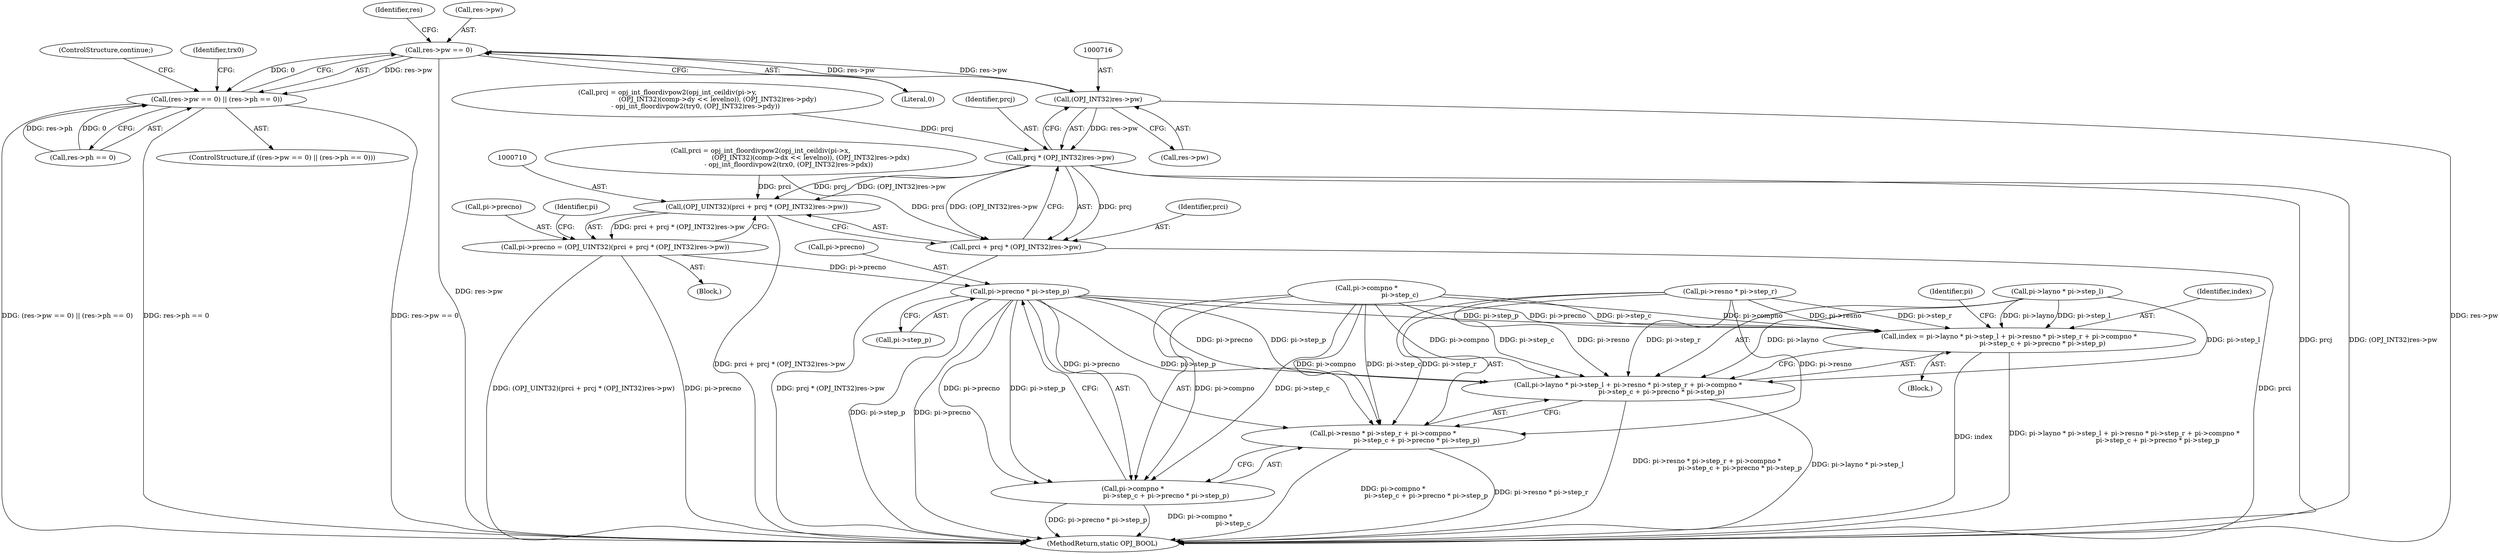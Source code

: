 digraph "0_openjpeg_d27ccf01c68a31ad62b33d2dc1ba2bb1eeaafe7b@pointer" {
"1000629" [label="(Call,res->pw == 0)"];
"1000715" [label="(Call,(OPJ_INT32)res->pw)"];
"1000629" [label="(Call,res->pw == 0)"];
"1000628" [label="(Call,(res->pw == 0) || (res->ph == 0))"];
"1000713" [label="(Call,prcj * (OPJ_INT32)res->pw)"];
"1000709" [label="(Call,(OPJ_UINT32)(prci + prcj * (OPJ_INT32)res->pw))"];
"1000705" [label="(Call,pi->precno = (OPJ_UINT32)(prci + prcj * (OPJ_INT32)res->pw))"];
"1000770" [label="(Call,pi->precno * pi->step_p)"];
"1000744" [label="(Call,index = pi->layno * pi->step_l + pi->resno * pi->step_r + pi->compno *\n                                pi->step_c + pi->precno * pi->step_p)"];
"1000746" [label="(Call,pi->layno * pi->step_l + pi->resno * pi->step_r + pi->compno *\n                                pi->step_c + pi->precno * pi->step_p)"];
"1000754" [label="(Call,pi->resno * pi->step_r + pi->compno *\n                                pi->step_c + pi->precno * pi->step_p)"];
"1000762" [label="(Call,pi->compno *\n                                pi->step_c + pi->precno * pi->step_p)"];
"1000711" [label="(Call,prci + prcj * (OPJ_INT32)res->pw)"];
"1000713" [label="(Call,prcj * (OPJ_INT32)res->pw)"];
"1000781" [label="(Identifier,pi)"];
"1000711" [label="(Call,prci + prcj * (OPJ_INT32)res->pw)"];
"1000430" [label="(Block,)"];
"1000723" [label="(Identifier,pi)"];
"1000627" [label="(ControlStructure,if ((res->pw == 0) || (res->ph == 0)))"];
"1000771" [label="(Call,pi->precno)"];
"1000651" [label="(Call,prci = opj_int_floordivpow2(opj_int_ceildiv(pi->x,\n                                                (OPJ_INT32)(comp->dx << levelno)), (OPJ_INT32)res->pdx)\n                           - opj_int_floordivpow2(trx0, (OPJ_INT32)res->pdx))"];
"1000770" [label="(Call,pi->precno * pi->step_p)"];
"1000678" [label="(Call,prcj = opj_int_floordivpow2(opj_int_ceildiv(pi->y,\n                                                (OPJ_INT32)(comp->dy << levelno)), (OPJ_INT32)res->pdy)\n                           - opj_int_floordivpow2(try0, (OPJ_INT32)res->pdy))"];
"1000706" [label="(Call,pi->precno)"];
"1000717" [label="(Call,res->pw)"];
"1000743" [label="(Block,)"];
"1000774" [label="(Call,pi->step_p)"];
"1000715" [label="(Call,(OPJ_INT32)res->pw)"];
"1000628" [label="(Call,(res->pw == 0) || (res->ph == 0))"];
"1000745" [label="(Identifier,index)"];
"1000712" [label="(Identifier,prci)"];
"1000747" [label="(Call,pi->layno * pi->step_l)"];
"1000633" [label="(Literal,0)"];
"1000640" [label="(ControlStructure,continue;)"];
"1000763" [label="(Call,pi->compno *\n                                pi->step_c)"];
"1000714" [label="(Identifier,prcj)"];
"1000754" [label="(Call,pi->resno * pi->step_r + pi->compno *\n                                pi->step_c + pi->precno * pi->step_p)"];
"1000746" [label="(Call,pi->layno * pi->step_l + pi->resno * pi->step_r + pi->compno *\n                                pi->step_c + pi->precno * pi->step_p)"];
"1000636" [label="(Identifier,res)"];
"1000634" [label="(Call,res->ph == 0)"];
"1000630" [label="(Call,res->pw)"];
"1000705" [label="(Call,pi->precno = (OPJ_UINT32)(prci + prcj * (OPJ_INT32)res->pw))"];
"1000797" [label="(MethodReturn,static OPJ_BOOL)"];
"1000709" [label="(Call,(OPJ_UINT32)(prci + prcj * (OPJ_INT32)res->pw))"];
"1000629" [label="(Call,res->pw == 0)"];
"1000744" [label="(Call,index = pi->layno * pi->step_l + pi->resno * pi->step_r + pi->compno *\n                                pi->step_c + pi->precno * pi->step_p)"];
"1000755" [label="(Call,pi->resno * pi->step_r)"];
"1000644" [label="(Identifier,trx0)"];
"1000762" [label="(Call,pi->compno *\n                                pi->step_c + pi->precno * pi->step_p)"];
"1000629" -> "1000628"  [label="AST: "];
"1000629" -> "1000633"  [label="CFG: "];
"1000630" -> "1000629"  [label="AST: "];
"1000633" -> "1000629"  [label="AST: "];
"1000636" -> "1000629"  [label="CFG: "];
"1000628" -> "1000629"  [label="CFG: "];
"1000629" -> "1000797"  [label="DDG: res->pw"];
"1000629" -> "1000628"  [label="DDG: res->pw"];
"1000629" -> "1000628"  [label="DDG: 0"];
"1000715" -> "1000629"  [label="DDG: res->pw"];
"1000629" -> "1000715"  [label="DDG: res->pw"];
"1000715" -> "1000713"  [label="AST: "];
"1000715" -> "1000717"  [label="CFG: "];
"1000716" -> "1000715"  [label="AST: "];
"1000717" -> "1000715"  [label="AST: "];
"1000713" -> "1000715"  [label="CFG: "];
"1000715" -> "1000797"  [label="DDG: res->pw"];
"1000715" -> "1000713"  [label="DDG: res->pw"];
"1000628" -> "1000627"  [label="AST: "];
"1000628" -> "1000634"  [label="CFG: "];
"1000634" -> "1000628"  [label="AST: "];
"1000640" -> "1000628"  [label="CFG: "];
"1000644" -> "1000628"  [label="CFG: "];
"1000628" -> "1000797"  [label="DDG: res->pw == 0"];
"1000628" -> "1000797"  [label="DDG: (res->pw == 0) || (res->ph == 0)"];
"1000628" -> "1000797"  [label="DDG: res->ph == 0"];
"1000634" -> "1000628"  [label="DDG: res->ph"];
"1000634" -> "1000628"  [label="DDG: 0"];
"1000713" -> "1000711"  [label="AST: "];
"1000714" -> "1000713"  [label="AST: "];
"1000711" -> "1000713"  [label="CFG: "];
"1000713" -> "1000797"  [label="DDG: prcj"];
"1000713" -> "1000797"  [label="DDG: (OPJ_INT32)res->pw"];
"1000713" -> "1000709"  [label="DDG: prcj"];
"1000713" -> "1000709"  [label="DDG: (OPJ_INT32)res->pw"];
"1000713" -> "1000711"  [label="DDG: prcj"];
"1000713" -> "1000711"  [label="DDG: (OPJ_INT32)res->pw"];
"1000678" -> "1000713"  [label="DDG: prcj"];
"1000709" -> "1000705"  [label="AST: "];
"1000709" -> "1000711"  [label="CFG: "];
"1000710" -> "1000709"  [label="AST: "];
"1000711" -> "1000709"  [label="AST: "];
"1000705" -> "1000709"  [label="CFG: "];
"1000709" -> "1000797"  [label="DDG: prci + prcj * (OPJ_INT32)res->pw"];
"1000709" -> "1000705"  [label="DDG: prci + prcj * (OPJ_INT32)res->pw"];
"1000651" -> "1000709"  [label="DDG: prci"];
"1000705" -> "1000430"  [label="AST: "];
"1000706" -> "1000705"  [label="AST: "];
"1000723" -> "1000705"  [label="CFG: "];
"1000705" -> "1000797"  [label="DDG: (OPJ_UINT32)(prci + prcj * (OPJ_INT32)res->pw)"];
"1000705" -> "1000797"  [label="DDG: pi->precno"];
"1000705" -> "1000770"  [label="DDG: pi->precno"];
"1000770" -> "1000762"  [label="AST: "];
"1000770" -> "1000774"  [label="CFG: "];
"1000771" -> "1000770"  [label="AST: "];
"1000774" -> "1000770"  [label="AST: "];
"1000762" -> "1000770"  [label="CFG: "];
"1000770" -> "1000797"  [label="DDG: pi->step_p"];
"1000770" -> "1000797"  [label="DDG: pi->precno"];
"1000770" -> "1000744"  [label="DDG: pi->precno"];
"1000770" -> "1000744"  [label="DDG: pi->step_p"];
"1000770" -> "1000746"  [label="DDG: pi->precno"];
"1000770" -> "1000746"  [label="DDG: pi->step_p"];
"1000770" -> "1000754"  [label="DDG: pi->precno"];
"1000770" -> "1000754"  [label="DDG: pi->step_p"];
"1000770" -> "1000762"  [label="DDG: pi->precno"];
"1000770" -> "1000762"  [label="DDG: pi->step_p"];
"1000744" -> "1000743"  [label="AST: "];
"1000744" -> "1000746"  [label="CFG: "];
"1000745" -> "1000744"  [label="AST: "];
"1000746" -> "1000744"  [label="AST: "];
"1000781" -> "1000744"  [label="CFG: "];
"1000744" -> "1000797"  [label="DDG: index"];
"1000744" -> "1000797"  [label="DDG: pi->layno * pi->step_l + pi->resno * pi->step_r + pi->compno *\n                                pi->step_c + pi->precno * pi->step_p"];
"1000747" -> "1000744"  [label="DDG: pi->layno"];
"1000747" -> "1000744"  [label="DDG: pi->step_l"];
"1000755" -> "1000744"  [label="DDG: pi->resno"];
"1000755" -> "1000744"  [label="DDG: pi->step_r"];
"1000763" -> "1000744"  [label="DDG: pi->compno"];
"1000763" -> "1000744"  [label="DDG: pi->step_c"];
"1000746" -> "1000754"  [label="CFG: "];
"1000747" -> "1000746"  [label="AST: "];
"1000754" -> "1000746"  [label="AST: "];
"1000746" -> "1000797"  [label="DDG: pi->resno * pi->step_r + pi->compno *\n                                pi->step_c + pi->precno * pi->step_p"];
"1000746" -> "1000797"  [label="DDG: pi->layno * pi->step_l"];
"1000747" -> "1000746"  [label="DDG: pi->layno"];
"1000747" -> "1000746"  [label="DDG: pi->step_l"];
"1000755" -> "1000746"  [label="DDG: pi->resno"];
"1000755" -> "1000746"  [label="DDG: pi->step_r"];
"1000763" -> "1000746"  [label="DDG: pi->compno"];
"1000763" -> "1000746"  [label="DDG: pi->step_c"];
"1000754" -> "1000762"  [label="CFG: "];
"1000755" -> "1000754"  [label="AST: "];
"1000762" -> "1000754"  [label="AST: "];
"1000754" -> "1000797"  [label="DDG: pi->compno *\n                                pi->step_c + pi->precno * pi->step_p"];
"1000754" -> "1000797"  [label="DDG: pi->resno * pi->step_r"];
"1000755" -> "1000754"  [label="DDG: pi->resno"];
"1000755" -> "1000754"  [label="DDG: pi->step_r"];
"1000763" -> "1000754"  [label="DDG: pi->compno"];
"1000763" -> "1000754"  [label="DDG: pi->step_c"];
"1000763" -> "1000762"  [label="AST: "];
"1000762" -> "1000797"  [label="DDG: pi->precno * pi->step_p"];
"1000762" -> "1000797"  [label="DDG: pi->compno *\n                                pi->step_c"];
"1000763" -> "1000762"  [label="DDG: pi->compno"];
"1000763" -> "1000762"  [label="DDG: pi->step_c"];
"1000712" -> "1000711"  [label="AST: "];
"1000711" -> "1000797"  [label="DDG: prci"];
"1000711" -> "1000797"  [label="DDG: prcj * (OPJ_INT32)res->pw"];
"1000651" -> "1000711"  [label="DDG: prci"];
}
